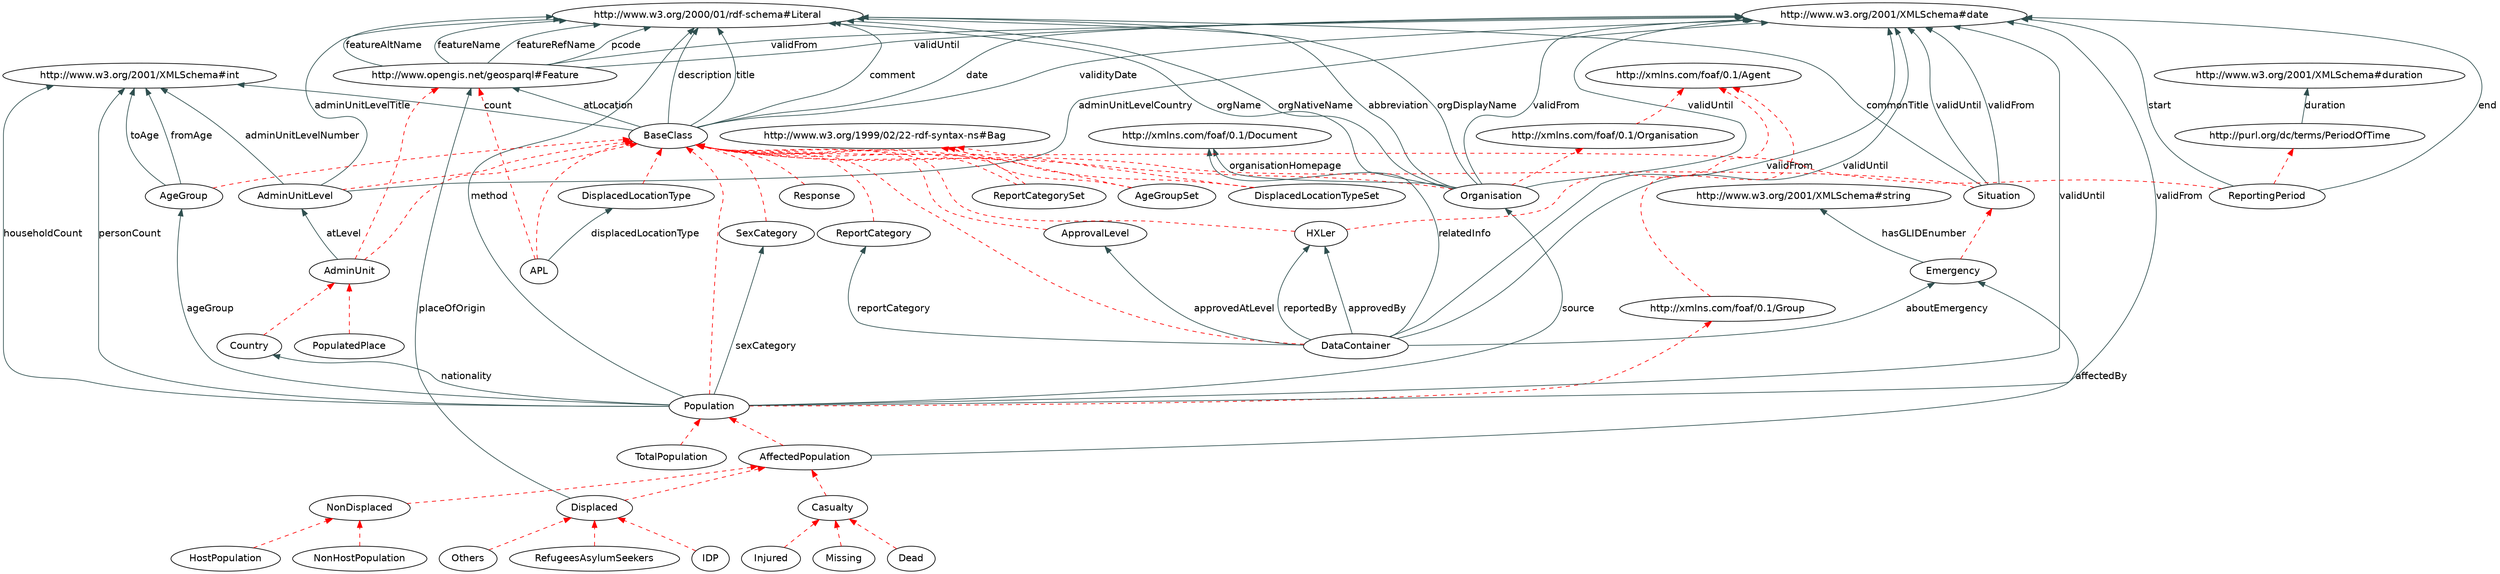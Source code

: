 digraph { 
 rankdir="BT";
 charset="utf-8";
 overlap=false;
 edge [color=darkslategray];
 edge [fontname=Helvetica];
 node [fontname=Helvetica];

"APL" [ URL = "./#APL"] ;
	"APL" -> "http://www.opengis.net/geosparql#Feature" [ color=red style="dashed" ]; 
		"APL" -> "BaseClass" [ color=red style="dashed" ]; 
		"AdminUnit" [ URL = "./#AdminUnit"] ;
	"AdminUnit" -> "http://www.opengis.net/geosparql#Feature" [ color=red style="dashed" ]; 
		"AdminUnit" -> "BaseClass" [ color=red style="dashed" ]; 
		"AdminUnitLevel" [ URL = "./#AdminUnitLevel"] ;
	"AdminUnitLevel" -> "BaseClass" [ color=red style="dashed" ]; 
		"AffectedPopulation" [ URL = "./#AffectedPopulation"] ;
	"AffectedPopulation" -> "Population" [ color=red style="dashed" ]; 
		"AgeGroup" [ URL = "./#AgeGroup"] ;
	"AgeGroup" -> "BaseClass" [ color=red style="dashed" ]; 
		"AgeGroupSet" [ URL = "./#AgeGroupSet"] ;
	"AgeGroupSet" -> "BaseClass" [ color=red style="dashed" ]; 
		"AgeGroupSet" -> "http://www.w3.org/1999/02/22-rdf-syntax-ns#Bag" [ color=red style="dashed" ]; 
		"ApprovalLevel" [ URL = "./#ApprovalLevel"] ;
	"ApprovalLevel" -> "BaseClass" [ color=red style="dashed" ]; 
		"BaseClass" [ URL = "./#BaseClass"] ;
	"Casualty" [ URL = "./#Casualty"] ;
	"Casualty" -> "AffectedPopulation" [ color=red style="dashed" ]; 
		"Country" [ URL = "./#Country"] ;
	"Country" -> "AdminUnit" [ color=red style="dashed" ]; 
		"DataContainer" [ URL = "./#DataContainer"] ;
	"DataContainer" -> "BaseClass" [ color=red style="dashed" ]; 
		"Dead" [ URL = "./#Dead"] ;
	"Dead" -> "Casualty" [ color=red style="dashed" ]; 
		"Displaced" [ URL = "./#Displaced"] ;
	"Displaced" -> "AffectedPopulation" [ color=red style="dashed" ]; 
		"DisplacedLocationType" [ URL = "./#DisplacedLocationType"] ;
	"DisplacedLocationType" -> "BaseClass" [ color=red style="dashed" ]; 
		"DisplacedLocationTypeSet" [ URL = "./#DisplacedLocationTypeSet"] ;
	"DisplacedLocationTypeSet" -> "BaseClass" [ color=red style="dashed" ]; 
		"DisplacedLocationTypeSet" -> "http://www.w3.org/1999/02/22-rdf-syntax-ns#Bag" [ color=red style="dashed" ]; 
		"Emergency" [ URL = "./#Emergency"] ;
	"Emergency" -> "Situation" [ color=red style="dashed" ]; 
		"HXLer" [ URL = "./#HXLer"] ;
	"HXLer" -> "http://xmlns.com/foaf/0.1/Agent" [ color=red style="dashed" ]; 
		"HXLer" -> "BaseClass" [ color=red style="dashed" ]; 
		"HostPopulation" [ URL = "./#HostPopulation"] ;
	"HostPopulation" -> "NonDisplaced" [ color=red style="dashed" ]; 
		"IDP" [ URL = "./#IDP"] ;
	"IDP" -> "Displaced" [ color=red style="dashed" ]; 
		"Injured" [ URL = "./#Injured"] ;
	"Injured" -> "Casualty" [ color=red style="dashed" ]; 
		"Missing" [ URL = "./#Missing"] ;
	"Missing" -> "Casualty" [ color=red style="dashed" ]; 
		"NonDisplaced" [ URL = "./#NonDisplaced"] ;
	"NonDisplaced" -> "AffectedPopulation" [ color=red style="dashed" ]; 
		"NonHostPopulation" [ URL = "./#NonHostPopulation"] ;
	"NonHostPopulation" -> "NonDisplaced" [ color=red style="dashed" ]; 
		"Organisation" [ URL = "./#Organisation"] ;
	"Organisation" -> "http://xmlns.com/foaf/0.1/Organisation" [ color=red style="dashed" ]; 
		"Organisation" -> "BaseClass" [ color=red style="dashed" ]; 
		"Others" [ URL = "./#Others"] ;
	"Others" -> "Displaced" [ color=red style="dashed" ]; 
		"PopulatedPlace" [ URL = "./#PopulatedPlace"] ;
	"PopulatedPlace" -> "AdminUnit" [ color=red style="dashed" ]; 
		"Population" [ URL = "./#Population"] ;
	"Population" -> "BaseClass" [ color=red style="dashed" ]; 
		"Population" -> "http://xmlns.com/foaf/0.1/Group" [ color=red style="dashed" ]; 
		"RefugeesAsylumSeekers" [ URL = "./#RefugeesAsylumSeekers"] ;
	"RefugeesAsylumSeekers" -> "Displaced" [ color=red style="dashed" ]; 
		"ReportCategory" [ URL = "./#ReportCategory"] ;
	"ReportCategory" -> "BaseClass" [ color=red style="dashed" ]; 
		"ReportCategorySet" [ URL = "./#ReportCategorySet"] ;
	"ReportCategorySet" -> "BaseClass" [ color=red style="dashed" ]; 
		"ReportCategorySet" -> "http://www.w3.org/1999/02/22-rdf-syntax-ns#Bag" [ color=red style="dashed" ]; 
		"ReportingPeriod" [ URL = "./#ReportingPeriod"] ;
	"ReportingPeriod" -> "BaseClass" [ color=red style="dashed" ]; 
		"ReportingPeriod" -> "http://purl.org/dc/terms/PeriodOfTime" [ color=red style="dashed" ]; 
		"Response" [ URL = "./#Response"] ;
	"Response" -> "BaseClass" [ color=red style="dashed" ]; 
		"SexCategory" [ URL = "./#SexCategory"] ;
	"SexCategory" -> "BaseClass" [ color=red style="dashed" ]; 
		"Situation" [ URL = "./#Situation"] ;
	"Situation" -> "BaseClass" [ color=red style="dashed" ]; 
		"TotalPopulation" [ URL = "./#TotalPopulation"] ;
	"TotalPopulation" -> "Population" [ color=red style="dashed" ]; 
		"http://purl.org/dc/terms/PeriodOfTime" [ URL = "./#http://purl.org/dc/terms/PeriodOfTime"] ;
	"http://xmlns.com/foaf/0.1/Agent" [ URL = "./#http://xmlns.com/foaf/0.1/Agent"] ;
	"http://xmlns.com/foaf/0.1/Group" [ URL = "./#http://xmlns.com/foaf/0.1/Group"] ;
	"http://xmlns.com/foaf/0.1/Group" -> "http://xmlns.com/foaf/0.1/Agent" [ color=red style="dashed" ]; 
		"http://xmlns.com/foaf/0.1/Organisation" [ URL = "./#http://xmlns.com/foaf/0.1/Organisation"] ;
	"http://xmlns.com/foaf/0.1/Organisation" -> "http://xmlns.com/foaf/0.1/Agent" [ color=red style="dashed" ]; 
		"Organisation" -> "http://www.w3.org/2000/01/rdf-schema#Literal" [ label="abbreviation" URL = "./#abbreviation"]; 
			"DataContainer" -> "Emergency" [ label="aboutEmergency" URL = "./#aboutEmergency"]; 
			"AdminUnitLevel" -> "http://www.w3.org/2001/XMLSchema#date" [ label="adminUnitLevelCountry" URL = "./#adminUnitLevelCountry"]; 
			"AdminUnitLevel" -> "http://www.w3.org/2001/XMLSchema#int" [ label="adminUnitLevelNumber" URL = "./#adminUnitLevelNumber"]; 
			"AdminUnitLevel" -> "http://www.w3.org/2000/01/rdf-schema#Literal" [ label="adminUnitLevelTitle" URL = "./#adminUnitLevelTitle"]; 
			"AffectedPopulation" -> "Emergency" [ label="affectedBy" URL = "./#affectedBy"]; 
			"Population" -> "AgeGroup" [ label="ageGroup" URL = "./#ageGroup"]; 
			"DataContainer" -> "ApprovalLevel" [ label="approvedAtLevel" URL = "./#approvedAtLevel"]; 
			"DataContainer" -> "HXLer" [ label="approvedBy" URL = "./#approvedBy"]; 
			"AdminUnit" -> "AdminUnitLevel" [ label="atLevel" URL = "./#atLevel"]; 
			"BaseClass" -> "http://www.opengis.net/geosparql#Feature" [ label="atLocation" URL = "./#atLocation"]; 
			"BaseClass" -> "http://www.w3.org/2000/01/rdf-schema#Literal" [ label="comment" URL = "./#comment"]; 
			"Situation" -> "http://www.w3.org/2000/01/rdf-schema#Literal" [ label="commonTitle" URL = "./#commonTitle"]; 
			"BaseClass" -> "http://www.w3.org/2001/XMLSchema#int" [ label="count" URL = "./#count"]; 
			"BaseClass" -> "http://www.w3.org/2001/XMLSchema#date" [ label="date" URL = "./#date"]; 
			"BaseClass" -> "http://www.w3.org/2000/01/rdf-schema#Literal" [ label="description" URL = "./#description"]; 
			"APL" -> "DisplacedLocationType" [ label="displacedLocationType" URL = "./#displacedLocationType"]; 
			"http://purl.org/dc/terms/PeriodOfTime" -> "http://www.w3.org/2001/XMLSchema#duration" [ label="duration" URL = "./#duration"]; 
			"ReportingPeriod" -> "http://www.w3.org/2001/XMLSchema#date" [ label="end" URL = "./#end"]; 
			"http://www.opengis.net/geosparql#Feature" -> "http://www.w3.org/2000/01/rdf-schema#Literal" [ label="featureAltName" URL = "./#featureAltName"]; 
			"http://www.opengis.net/geosparql#Feature" -> "http://www.w3.org/2000/01/rdf-schema#Literal" [ label="featureName" URL = "./#featureName"]; 
			"http://www.opengis.net/geosparql#Feature" -> "http://www.w3.org/2000/01/rdf-schema#Literal" [ label="featureRefName" URL = "./#featureRefName"]; 
			"AgeGroup" -> "http://www.w3.org/2001/XMLSchema#int" [ label="fromAge" URL = "./#fromAge"]; 
			"Emergency" -> "http://www.w3.org/2001/XMLSchema#string" [ label="hasGLIDEnumber" URL = "./#hasGLIDEnumber"]; 
			"Population" -> "http://www.w3.org/2001/XMLSchema#int" [ label="householdCount" URL = "./#householdCount"]; 
			"Population" -> "http://www.w3.org/2000/01/rdf-schema#Literal" [ label="method" URL = "./#method"]; 
			"Population" -> "Country" [ label="nationality" URL = "./#nationality"]; 
			"Organisation" -> "http://www.w3.org/2000/01/rdf-schema#Literal" [ label="orgDisplayName" URL = "./#orgDisplayName"]; 
			"Organisation" -> "http://www.w3.org/2000/01/rdf-schema#Literal" [ label="orgName" URL = "./#orgName"]; 
			"Organisation" -> "http://www.w3.org/2000/01/rdf-schema#Literal" [ label="orgNativeName" URL = "./#orgNativeName"]; 
			"Organisation" -> "http://xmlns.com/foaf/0.1/Document" [ label="organisationHomepage" URL = "./#organisationHomepage"]; 
			"http://www.opengis.net/geosparql#Feature" -> "http://www.w3.org/2000/01/rdf-schema#Literal" [ label="pcode" URL = "./#pcode"]; 
			"Population" -> "http://www.w3.org/2001/XMLSchema#int" [ label="personCount" URL = "./#personCount"]; 
			"Displaced" -> "http://www.opengis.net/geosparql#Feature" [ label="placeOfOrigin" URL = "./#placeOfOrigin"]; 
			"DataContainer" -> "http://xmlns.com/foaf/0.1/Document" [ label="relatedInfo" URL = "./#relatedInfo"]; 
			"DataContainer" -> "ReportCategory" [ label="reportCategory" URL = "./#reportCategory"]; 
			"DataContainer" -> "HXLer" [ label="reportedBy" URL = "./#reportedBy"]; 
			"Population" -> "SexCategory" [ label="sexCategory" URL = "./#sexCategory"]; 
			"Population" -> "Organisation" [ label="source" URL = "./#source"]; 
			"ReportingPeriod" -> "http://www.w3.org/2001/XMLSchema#date" [ label="start" URL = "./#start"]; 
			"BaseClass" -> "http://www.w3.org/2000/01/rdf-schema#Literal" [ label="title" URL = "./#title"]; 
			"AgeGroup" -> "http://www.w3.org/2001/XMLSchema#int" [ label="toAge" URL = "./#toAge"]; 
			"http://www.opengis.net/geosparql#Feature" -> "http://www.w3.org/2001/XMLSchema#date" [ label="validFrom" URL = "./#validFrom"]; 
			"Population" -> "http://www.w3.org/2001/XMLSchema#date" [ label="validFrom" URL = "./#validFrom"]; 
			"Organisation" -> "http://www.w3.org/2001/XMLSchema#date" [ label="validFrom" URL = "./#validFrom"]; 
			"Situation" -> "http://www.w3.org/2001/XMLSchema#date" [ label="validFrom" URL = "./#validFrom"]; 
			"DataContainer" -> "http://www.w3.org/2001/XMLSchema#date" [ label="validFrom" URL = "./#validFrom"]; 
			"http://www.opengis.net/geosparql#Feature" -> "http://www.w3.org/2001/XMLSchema#date" [ label="validUntil" URL = "./#validUntil"]; 
			"Population" -> "http://www.w3.org/2001/XMLSchema#date" [ label="validUntil" URL = "./#validUntil"]; 
			"Organisation" -> "http://www.w3.org/2001/XMLSchema#date" [ label="validUntil" URL = "./#validUntil"]; 
			"Situation" -> "http://www.w3.org/2001/XMLSchema#date" [ label="validUntil" URL = "./#validUntil"]; 
			"DataContainer" -> "http://www.w3.org/2001/XMLSchema#date" [ label="validUntil" URL = "./#validUntil"]; 
			"BaseClass" -> "http://www.w3.org/2001/XMLSchema#date" [ label="validityDate" URL = "./#validityDate"]; 
			}